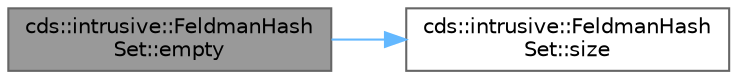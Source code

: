 digraph "cds::intrusive::FeldmanHashSet::empty"
{
 // LATEX_PDF_SIZE
  bgcolor="transparent";
  edge [fontname=Helvetica,fontsize=10,labelfontname=Helvetica,labelfontsize=10];
  node [fontname=Helvetica,fontsize=10,shape=box,height=0.2,width=0.4];
  rankdir="LR";
  Node1 [id="Node000001",label="cds::intrusive::FeldmanHash\lSet::empty",height=0.2,width=0.4,color="gray40", fillcolor="grey60", style="filled", fontcolor="black",tooltip="Checks if the set is empty"];
  Node1 -> Node2 [id="edge2_Node000001_Node000002",color="steelblue1",style="solid",tooltip=" "];
  Node2 [id="Node000002",label="cds::intrusive::FeldmanHash\lSet::size",height=0.2,width=0.4,color="grey40", fillcolor="white", style="filled",URL="$classcds_1_1intrusive_1_1_feldman_hash_set.html#a6b3f097a257a6f03d436b599c31902a3",tooltip="Returns item count in the set"];
}
